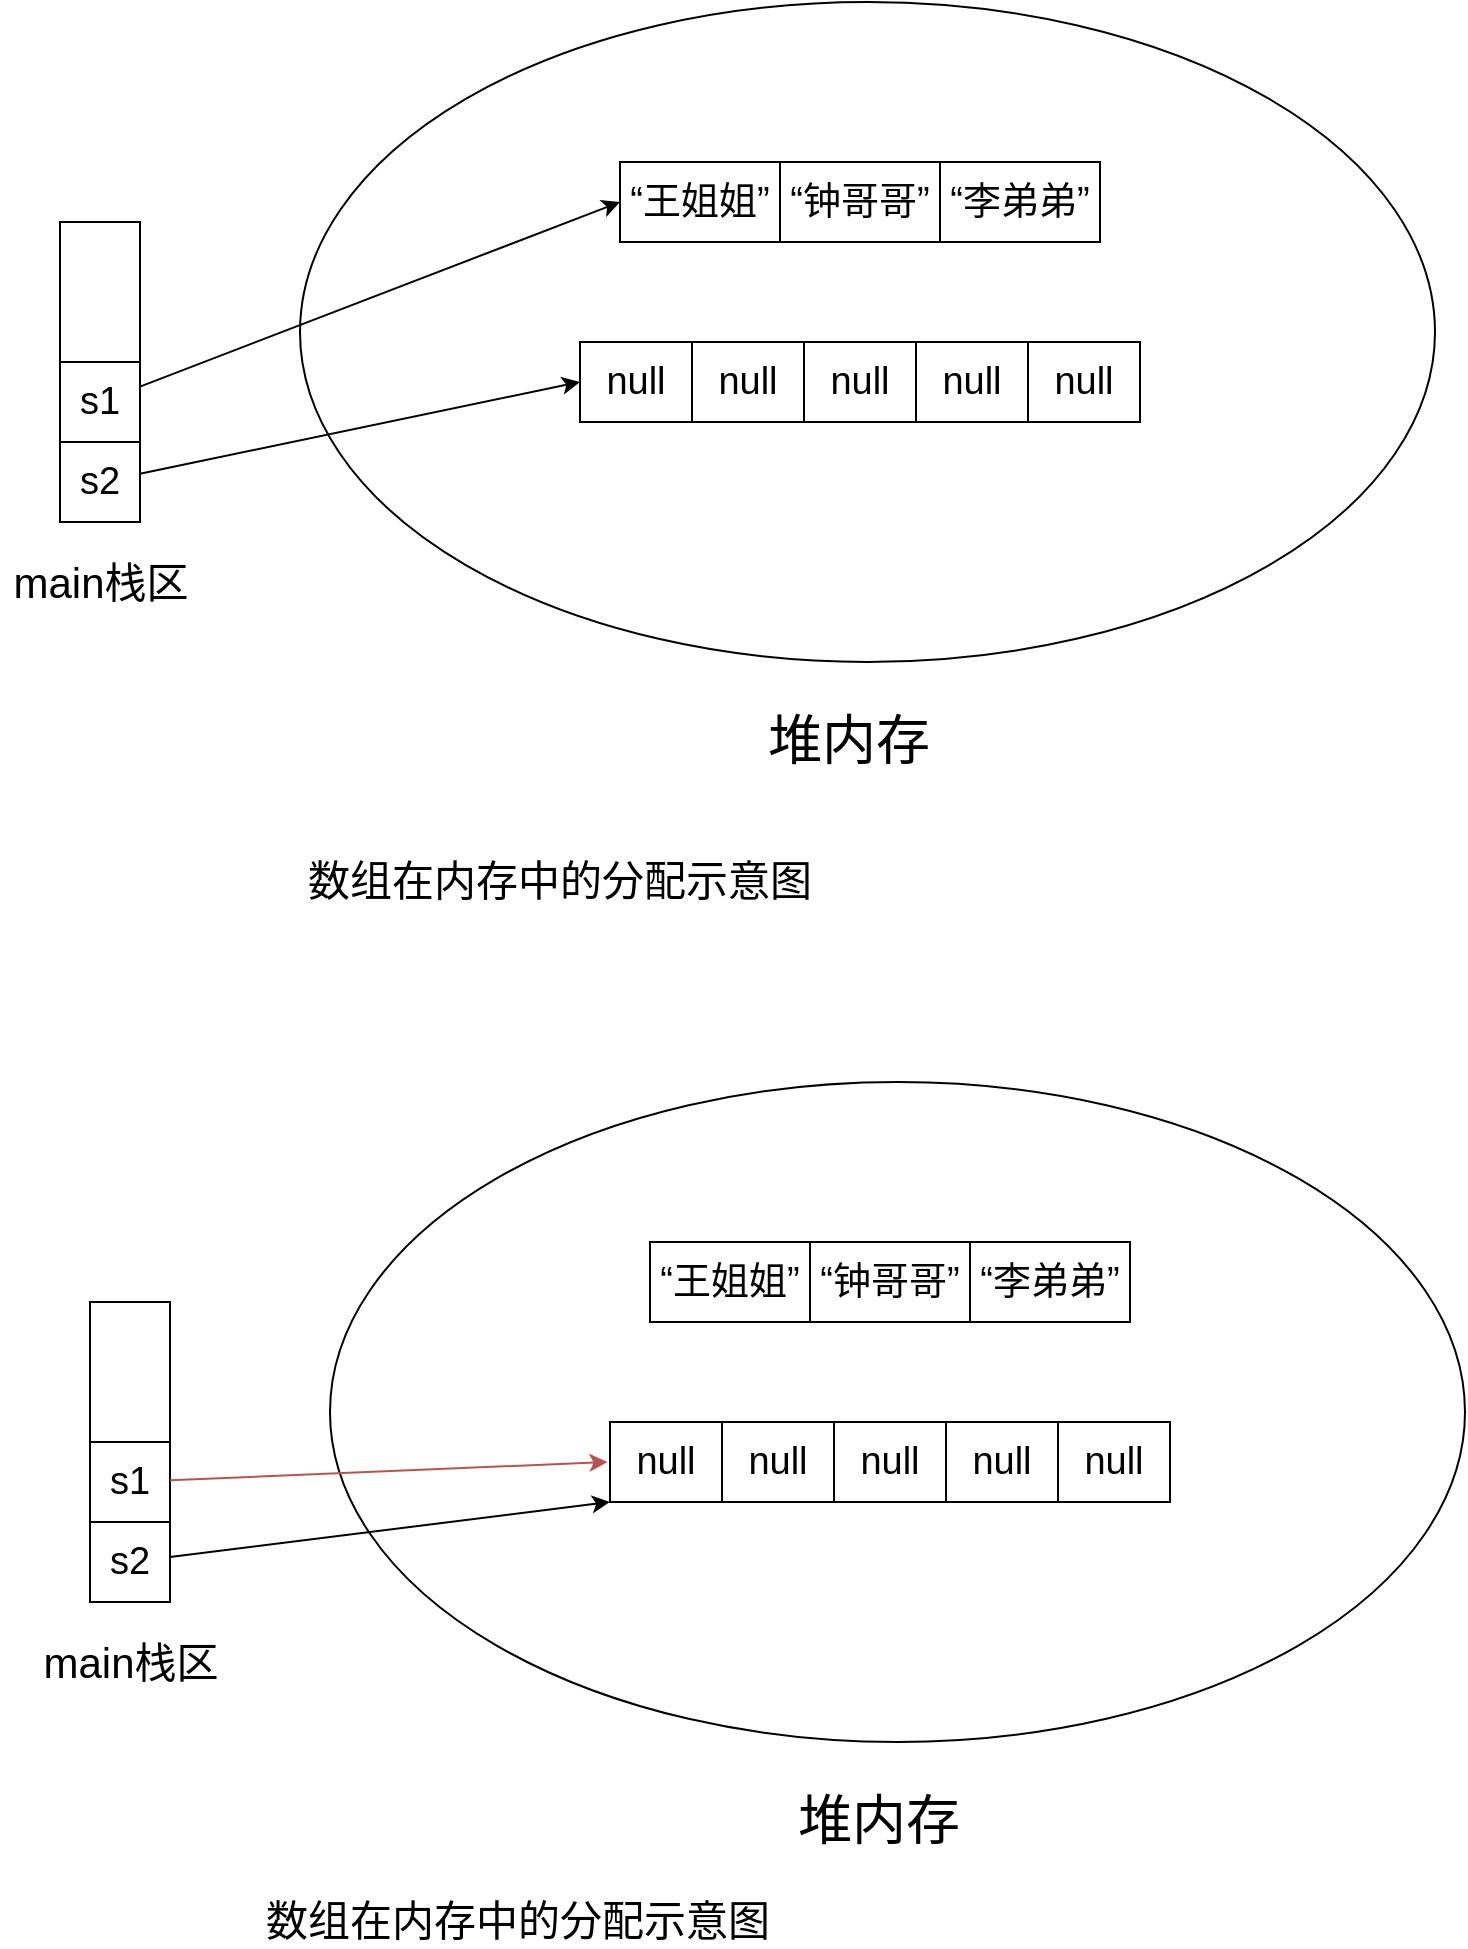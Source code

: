 <mxfile version="14.8.4" type="github">
  <diagram id="PDsKKz8PDmYTPi2qdEaa" name="第 1 页">
    <mxGraphModel dx="1502" dy="603" grid="1" gridSize="10" guides="1" tooltips="1" connect="1" arrows="1" fold="1" page="1" pageScale="1" pageWidth="827" pageHeight="1169" background="none" math="1" shadow="0">
      <root>
        <mxCell id="0" />
        <mxCell id="1" parent="0" />
        <mxCell id="v4QgFAhKE0kpH_zX-Cms-4" value="" style="rounded=0;whiteSpace=wrap;html=1;" parent="1" vertex="1">
          <mxGeometry x="70" y="200" width="40" height="150" as="geometry" />
        </mxCell>
        <mxCell id="v4QgFAhKE0kpH_zX-Cms-5" value="s1" style="rounded=0;whiteSpace=wrap;html=1;fontSize=19;" parent="1" vertex="1">
          <mxGeometry x="70" y="270" width="40" height="40" as="geometry" />
        </mxCell>
        <mxCell id="v4QgFAhKE0kpH_zX-Cms-6" value="s2" style="rounded=0;whiteSpace=wrap;html=1;fontSize=19;" parent="1" vertex="1">
          <mxGeometry x="70" y="310" width="40" height="40" as="geometry" />
        </mxCell>
        <mxCell id="v4QgFAhKE0kpH_zX-Cms-8" value="&lt;font style=&quot;font-size: 21px&quot;&gt;main栈区&lt;/font&gt;" style="text;html=1;align=center;verticalAlign=middle;resizable=0;points=[];autosize=1;strokeColor=none;" parent="1" vertex="1">
          <mxGeometry x="40" y="370" width="100" height="20" as="geometry" />
        </mxCell>
        <mxCell id="v4QgFAhKE0kpH_zX-Cms-9" value="" style="ellipse;whiteSpace=wrap;html=1;fontSize=19;" parent="1" vertex="1">
          <mxGeometry x="190" y="90" width="567.5" height="330" as="geometry" />
        </mxCell>
        <mxCell id="v4QgFAhKE0kpH_zX-Cms-14" value="" style="group" parent="1" vertex="1" connectable="0">
          <mxGeometry x="350" y="170" width="240" height="40" as="geometry" />
        </mxCell>
        <mxCell id="v4QgFAhKE0kpH_zX-Cms-10" value="" style="rounded=0;whiteSpace=wrap;html=1;fontSize=19;" parent="v4QgFAhKE0kpH_zX-Cms-14" vertex="1">
          <mxGeometry width="240" height="40" as="geometry" />
        </mxCell>
        <mxCell id="v4QgFAhKE0kpH_zX-Cms-11" value="“王姐姐”" style="rounded=0;whiteSpace=wrap;html=1;fontSize=19;" parent="v4QgFAhKE0kpH_zX-Cms-14" vertex="1">
          <mxGeometry width="80" height="40" as="geometry" />
        </mxCell>
        <mxCell id="v4QgFAhKE0kpH_zX-Cms-12" value="“钟哥哥”" style="rounded=0;whiteSpace=wrap;html=1;fontSize=19;" parent="v4QgFAhKE0kpH_zX-Cms-14" vertex="1">
          <mxGeometry x="80" width="80" height="40" as="geometry" />
        </mxCell>
        <mxCell id="v4QgFAhKE0kpH_zX-Cms-13" value="“李弟弟”" style="rounded=0;whiteSpace=wrap;html=1;fontSize=19;" parent="v4QgFAhKE0kpH_zX-Cms-14" vertex="1">
          <mxGeometry x="160" width="80" height="40" as="geometry" />
        </mxCell>
        <mxCell id="v4QgFAhKE0kpH_zX-Cms-22" value="" style="group" parent="1" vertex="1" connectable="0">
          <mxGeometry x="330" y="260" width="280" height="40" as="geometry" />
        </mxCell>
        <mxCell id="v4QgFAhKE0kpH_zX-Cms-16" value="" style="rounded=0;whiteSpace=wrap;html=1;fontSize=19;" parent="v4QgFAhKE0kpH_zX-Cms-22" vertex="1">
          <mxGeometry width="276" height="40" as="geometry" />
        </mxCell>
        <mxCell id="v4QgFAhKE0kpH_zX-Cms-17" value="null" style="rounded=0;whiteSpace=wrap;html=1;fontSize=19;" parent="v4QgFAhKE0kpH_zX-Cms-22" vertex="1">
          <mxGeometry width="56" height="40" as="geometry" />
        </mxCell>
        <mxCell id="v4QgFAhKE0kpH_zX-Cms-18" value="null" style="rounded=0;whiteSpace=wrap;html=1;fontSize=19;" parent="v4QgFAhKE0kpH_zX-Cms-22" vertex="1">
          <mxGeometry x="56" width="56" height="40" as="geometry" />
        </mxCell>
        <mxCell id="v4QgFAhKE0kpH_zX-Cms-19" value="null" style="rounded=0;whiteSpace=wrap;html=1;fontSize=19;" parent="v4QgFAhKE0kpH_zX-Cms-22" vertex="1">
          <mxGeometry x="112" width="56" height="40" as="geometry" />
        </mxCell>
        <mxCell id="v4QgFAhKE0kpH_zX-Cms-20" value="null" style="rounded=0;whiteSpace=wrap;html=1;fontSize=19;" parent="v4QgFAhKE0kpH_zX-Cms-22" vertex="1">
          <mxGeometry x="168" width="56" height="40" as="geometry" />
        </mxCell>
        <mxCell id="v4QgFAhKE0kpH_zX-Cms-21" value="null" style="rounded=0;whiteSpace=wrap;html=1;fontSize=19;" parent="v4QgFAhKE0kpH_zX-Cms-22" vertex="1">
          <mxGeometry x="224" width="56" height="40" as="geometry" />
        </mxCell>
        <mxCell id="v4QgFAhKE0kpH_zX-Cms-23" style="rounded=0;orthogonalLoop=1;jettySize=auto;html=1;entryX=0;entryY=0.5;entryDx=0;entryDy=0;fontSize=19;verticalAlign=middle;" parent="1" source="v4QgFAhKE0kpH_zX-Cms-5" target="v4QgFAhKE0kpH_zX-Cms-11" edge="1">
          <mxGeometry relative="1" as="geometry" />
        </mxCell>
        <mxCell id="v4QgFAhKE0kpH_zX-Cms-24" style="edgeStyle=none;rounded=0;orthogonalLoop=1;jettySize=auto;html=1;entryX=0;entryY=0.5;entryDx=0;entryDy=0;fontSize=19;verticalAlign=middle;" parent="1" source="v4QgFAhKE0kpH_zX-Cms-6" target="v4QgFAhKE0kpH_zX-Cms-17" edge="1">
          <mxGeometry relative="1" as="geometry" />
        </mxCell>
        <mxCell id="v4QgFAhKE0kpH_zX-Cms-25" value="&lt;span style=&quot;font-size: 27px;&quot;&gt;堆内存&lt;/span&gt;" style="text;html=1;align=center;verticalAlign=middle;resizable=0;points=[];autosize=1;strokeColor=none;fontSize=27;" parent="1" vertex="1">
          <mxGeometry x="414" y="440" width="100" height="40" as="geometry" />
        </mxCell>
        <mxCell id="v4QgFAhKE0kpH_zX-Cms-26" value="数组在内存中的分配示意图" style="text;html=1;strokeColor=none;fillColor=none;align=center;verticalAlign=middle;whiteSpace=wrap;rounded=0;fontSize=21;fontFamily=Times New Roman;" parent="1" vertex="1">
          <mxGeometry x="90" y="520" width="460" height="20" as="geometry" />
        </mxCell>
        <mxCell id="CG9b3yWaQ01aDL8pjVpZ-2" value="" style="rounded=0;whiteSpace=wrap;html=1;" vertex="1" parent="1">
          <mxGeometry x="85" y="740" width="40" height="150" as="geometry" />
        </mxCell>
        <mxCell id="CG9b3yWaQ01aDL8pjVpZ-3" value="s1" style="rounded=0;whiteSpace=wrap;html=1;fontSize=19;" vertex="1" parent="1">
          <mxGeometry x="85" y="810" width="40" height="40" as="geometry" />
        </mxCell>
        <mxCell id="CG9b3yWaQ01aDL8pjVpZ-4" value="s2" style="rounded=0;whiteSpace=wrap;html=1;fontSize=19;" vertex="1" parent="1">
          <mxGeometry x="85" y="850" width="40" height="40" as="geometry" />
        </mxCell>
        <mxCell id="CG9b3yWaQ01aDL8pjVpZ-5" value="&lt;font style=&quot;font-size: 21px&quot;&gt;main栈区&lt;/font&gt;" style="text;html=1;align=center;verticalAlign=middle;resizable=0;points=[];autosize=1;strokeColor=none;" vertex="1" parent="1">
          <mxGeometry x="55" y="910" width="100" height="20" as="geometry" />
        </mxCell>
        <mxCell id="CG9b3yWaQ01aDL8pjVpZ-6" value="" style="ellipse;whiteSpace=wrap;html=1;fontSize=19;" vertex="1" parent="1">
          <mxGeometry x="205" y="630" width="567.5" height="330" as="geometry" />
        </mxCell>
        <mxCell id="CG9b3yWaQ01aDL8pjVpZ-7" value="" style="group" vertex="1" connectable="0" parent="1">
          <mxGeometry x="365" y="710" width="240" height="40" as="geometry" />
        </mxCell>
        <mxCell id="CG9b3yWaQ01aDL8pjVpZ-8" value="" style="rounded=0;whiteSpace=wrap;html=1;fontSize=19;" vertex="1" parent="CG9b3yWaQ01aDL8pjVpZ-7">
          <mxGeometry width="240" height="40" as="geometry" />
        </mxCell>
        <mxCell id="CG9b3yWaQ01aDL8pjVpZ-9" value="“王姐姐”" style="rounded=0;whiteSpace=wrap;html=1;fontSize=19;" vertex="1" parent="CG9b3yWaQ01aDL8pjVpZ-7">
          <mxGeometry width="80" height="40" as="geometry" />
        </mxCell>
        <mxCell id="CG9b3yWaQ01aDL8pjVpZ-10" value="“钟哥哥”" style="rounded=0;whiteSpace=wrap;html=1;fontSize=19;" vertex="1" parent="CG9b3yWaQ01aDL8pjVpZ-7">
          <mxGeometry x="80" width="80" height="40" as="geometry" />
        </mxCell>
        <mxCell id="CG9b3yWaQ01aDL8pjVpZ-11" value="“李弟弟”" style="rounded=0;whiteSpace=wrap;html=1;fontSize=19;" vertex="1" parent="CG9b3yWaQ01aDL8pjVpZ-7">
          <mxGeometry x="160" width="80" height="40" as="geometry" />
        </mxCell>
        <mxCell id="CG9b3yWaQ01aDL8pjVpZ-12" value="" style="group" vertex="1" connectable="0" parent="1">
          <mxGeometry x="345" y="800" width="280" height="40" as="geometry" />
        </mxCell>
        <mxCell id="CG9b3yWaQ01aDL8pjVpZ-13" value="" style="rounded=0;whiteSpace=wrap;html=1;fontSize=19;" vertex="1" parent="CG9b3yWaQ01aDL8pjVpZ-12">
          <mxGeometry width="276" height="40" as="geometry" />
        </mxCell>
        <mxCell id="CG9b3yWaQ01aDL8pjVpZ-14" value="null" style="rounded=0;whiteSpace=wrap;html=1;fontSize=19;" vertex="1" parent="CG9b3yWaQ01aDL8pjVpZ-12">
          <mxGeometry width="56" height="40" as="geometry" />
        </mxCell>
        <mxCell id="CG9b3yWaQ01aDL8pjVpZ-15" value="null" style="rounded=0;whiteSpace=wrap;html=1;fontSize=19;" vertex="1" parent="CG9b3yWaQ01aDL8pjVpZ-12">
          <mxGeometry x="56" width="56" height="40" as="geometry" />
        </mxCell>
        <mxCell id="CG9b3yWaQ01aDL8pjVpZ-16" value="null" style="rounded=0;whiteSpace=wrap;html=1;fontSize=19;" vertex="1" parent="CG9b3yWaQ01aDL8pjVpZ-12">
          <mxGeometry x="112" width="56" height="40" as="geometry" />
        </mxCell>
        <mxCell id="CG9b3yWaQ01aDL8pjVpZ-17" value="null" style="rounded=0;whiteSpace=wrap;html=1;fontSize=19;" vertex="1" parent="CG9b3yWaQ01aDL8pjVpZ-12">
          <mxGeometry x="168" width="56" height="40" as="geometry" />
        </mxCell>
        <mxCell id="CG9b3yWaQ01aDL8pjVpZ-18" value="null" style="rounded=0;whiteSpace=wrap;html=1;fontSize=19;" vertex="1" parent="CG9b3yWaQ01aDL8pjVpZ-12">
          <mxGeometry x="224" width="56" height="40" as="geometry" />
        </mxCell>
        <mxCell id="CG9b3yWaQ01aDL8pjVpZ-19" style="rounded=0;orthogonalLoop=1;jettySize=auto;html=1;fontSize=19;verticalAlign=middle;fillColor=#f8cecc;strokeColor=#b85450;" edge="1" source="CG9b3yWaQ01aDL8pjVpZ-3" parent="1">
          <mxGeometry relative="1" as="geometry">
            <mxPoint x="343.75" y="820" as="targetPoint" />
          </mxGeometry>
        </mxCell>
        <mxCell id="CG9b3yWaQ01aDL8pjVpZ-20" style="edgeStyle=none;rounded=0;orthogonalLoop=1;jettySize=auto;html=1;entryX=0;entryY=1;entryDx=0;entryDy=0;fontSize=19;verticalAlign=middle;" edge="1" source="CG9b3yWaQ01aDL8pjVpZ-4" target="CG9b3yWaQ01aDL8pjVpZ-14" parent="1">
          <mxGeometry relative="1" as="geometry" />
        </mxCell>
        <mxCell id="CG9b3yWaQ01aDL8pjVpZ-21" value="&lt;span style=&quot;font-size: 27px;&quot;&gt;堆内存&lt;/span&gt;" style="text;html=1;align=center;verticalAlign=middle;resizable=0;points=[];autosize=1;strokeColor=none;fontSize=27;" vertex="1" parent="1">
          <mxGeometry x="429" y="980" width="100" height="40" as="geometry" />
        </mxCell>
        <mxCell id="CG9b3yWaQ01aDL8pjVpZ-22" value="数组在内存中的分配示意图" style="text;html=1;strokeColor=none;fillColor=none;align=center;verticalAlign=middle;whiteSpace=wrap;rounded=0;fontSize=21;fontFamily=Times New Roman;" vertex="1" parent="1">
          <mxGeometry x="69" y="1040" width="460" height="20" as="geometry" />
        </mxCell>
      </root>
    </mxGraphModel>
  </diagram>
</mxfile>
